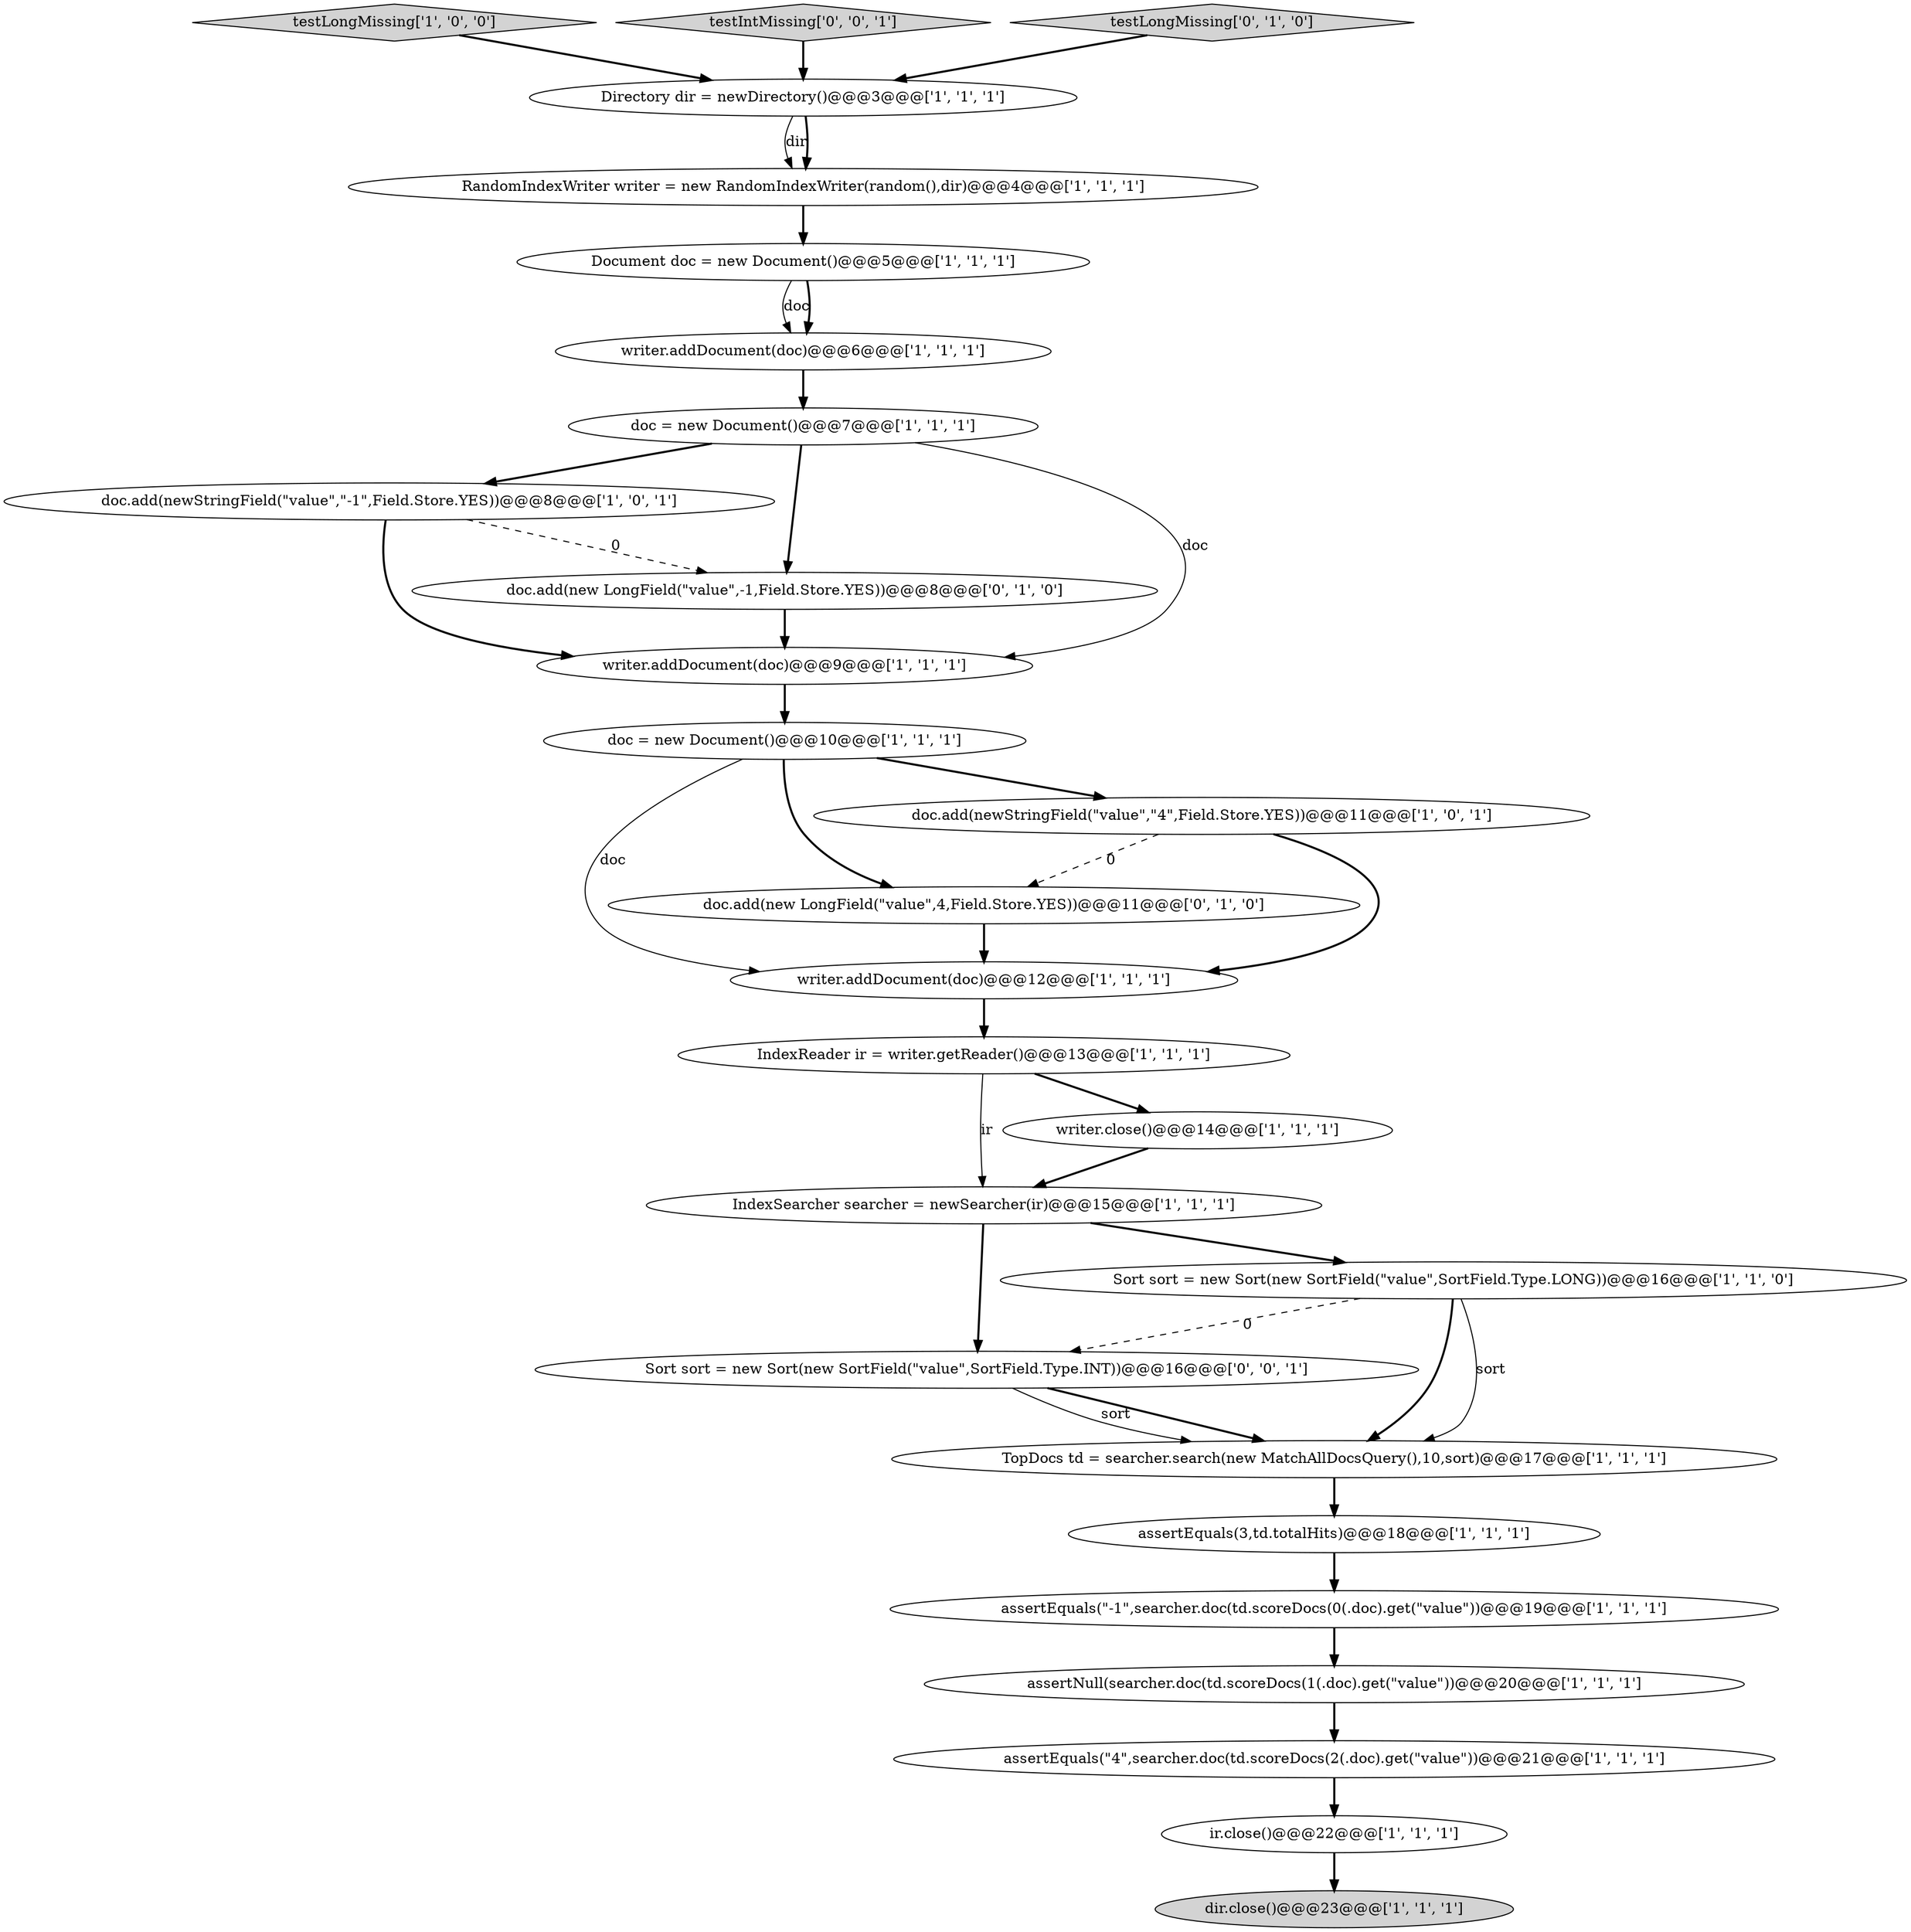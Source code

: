 digraph {
2 [style = filled, label = "doc = new Document()@@@10@@@['1', '1', '1']", fillcolor = white, shape = ellipse image = "AAA0AAABBB1BBB"];
9 [style = filled, label = "IndexReader ir = writer.getReader()@@@13@@@['1', '1', '1']", fillcolor = white, shape = ellipse image = "AAA0AAABBB1BBB"];
11 [style = filled, label = "doc.add(newStringField(\"value\",\"-1\",Field.Store.YES))@@@8@@@['1', '0', '1']", fillcolor = white, shape = ellipse image = "AAA0AAABBB1BBB"];
5 [style = filled, label = "doc = new Document()@@@7@@@['1', '1', '1']", fillcolor = white, shape = ellipse image = "AAA0AAABBB1BBB"];
17 [style = filled, label = "assertEquals(3,td.totalHits)@@@18@@@['1', '1', '1']", fillcolor = white, shape = ellipse image = "AAA0AAABBB1BBB"];
26 [style = filled, label = "Sort sort = new Sort(new SortField(\"value\",SortField.Type.INT))@@@16@@@['0', '0', '1']", fillcolor = white, shape = ellipse image = "AAA0AAABBB3BBB"];
6 [style = filled, label = "IndexSearcher searcher = newSearcher(ir)@@@15@@@['1', '1', '1']", fillcolor = white, shape = ellipse image = "AAA0AAABBB1BBB"];
23 [style = filled, label = "doc.add(new LongField(\"value\",4,Field.Store.YES))@@@11@@@['0', '1', '0']", fillcolor = white, shape = ellipse image = "AAA1AAABBB2BBB"];
1 [style = filled, label = "dir.close()@@@23@@@['1', '1', '1']", fillcolor = lightgray, shape = ellipse image = "AAA0AAABBB1BBB"];
18 [style = filled, label = "TopDocs td = searcher.search(new MatchAllDocsQuery(),10,sort)@@@17@@@['1', '1', '1']", fillcolor = white, shape = ellipse image = "AAA0AAABBB1BBB"];
19 [style = filled, label = "writer.close()@@@14@@@['1', '1', '1']", fillcolor = white, shape = ellipse image = "AAA0AAABBB1BBB"];
0 [style = filled, label = "Sort sort = new Sort(new SortField(\"value\",SortField.Type.LONG))@@@16@@@['1', '1', '0']", fillcolor = white, shape = ellipse image = "AAA0AAABBB1BBB"];
16 [style = filled, label = "assertEquals(\"4\",searcher.doc(td.scoreDocs(2(.doc).get(\"value\"))@@@21@@@['1', '1', '1']", fillcolor = white, shape = ellipse image = "AAA0AAABBB1BBB"];
13 [style = filled, label = "writer.addDocument(doc)@@@12@@@['1', '1', '1']", fillcolor = white, shape = ellipse image = "AAA0AAABBB1BBB"];
15 [style = filled, label = "testLongMissing['1', '0', '0']", fillcolor = lightgray, shape = diamond image = "AAA0AAABBB1BBB"];
25 [style = filled, label = "testIntMissing['0', '0', '1']", fillcolor = lightgray, shape = diamond image = "AAA0AAABBB3BBB"];
20 [style = filled, label = "doc.add(newStringField(\"value\",\"4\",Field.Store.YES))@@@11@@@['1', '0', '1']", fillcolor = white, shape = ellipse image = "AAA0AAABBB1BBB"];
10 [style = filled, label = "RandomIndexWriter writer = new RandomIndexWriter(random(),dir)@@@4@@@['1', '1', '1']", fillcolor = white, shape = ellipse image = "AAA0AAABBB1BBB"];
21 [style = filled, label = "assertEquals(\"-1\",searcher.doc(td.scoreDocs(0(.doc).get(\"value\"))@@@19@@@['1', '1', '1']", fillcolor = white, shape = ellipse image = "AAA0AAABBB1BBB"];
14 [style = filled, label = "ir.close()@@@22@@@['1', '1', '1']", fillcolor = white, shape = ellipse image = "AAA0AAABBB1BBB"];
8 [style = filled, label = "writer.addDocument(doc)@@@6@@@['1', '1', '1']", fillcolor = white, shape = ellipse image = "AAA0AAABBB1BBB"];
4 [style = filled, label = "Directory dir = newDirectory()@@@3@@@['1', '1', '1']", fillcolor = white, shape = ellipse image = "AAA0AAABBB1BBB"];
3 [style = filled, label = "Document doc = new Document()@@@5@@@['1', '1', '1']", fillcolor = white, shape = ellipse image = "AAA0AAABBB1BBB"];
12 [style = filled, label = "writer.addDocument(doc)@@@9@@@['1', '1', '1']", fillcolor = white, shape = ellipse image = "AAA0AAABBB1BBB"];
7 [style = filled, label = "assertNull(searcher.doc(td.scoreDocs(1(.doc).get(\"value\"))@@@20@@@['1', '1', '1']", fillcolor = white, shape = ellipse image = "AAA0AAABBB1BBB"];
24 [style = filled, label = "testLongMissing['0', '1', '0']", fillcolor = lightgray, shape = diamond image = "AAA0AAABBB2BBB"];
22 [style = filled, label = "doc.add(new LongField(\"value\",-1,Field.Store.YES))@@@8@@@['0', '1', '0']", fillcolor = white, shape = ellipse image = "AAA1AAABBB2BBB"];
9->19 [style = bold, label=""];
26->18 [style = bold, label=""];
0->26 [style = dashed, label="0"];
19->6 [style = bold, label=""];
11->12 [style = bold, label=""];
8->5 [style = bold, label=""];
17->21 [style = bold, label=""];
6->26 [style = bold, label=""];
12->2 [style = bold, label=""];
6->0 [style = bold, label=""];
7->16 [style = bold, label=""];
15->4 [style = bold, label=""];
24->4 [style = bold, label=""];
20->23 [style = dashed, label="0"];
3->8 [style = solid, label="doc"];
10->3 [style = bold, label=""];
11->22 [style = dashed, label="0"];
26->18 [style = solid, label="sort"];
9->6 [style = solid, label="ir"];
14->1 [style = bold, label=""];
5->12 [style = solid, label="doc"];
23->13 [style = bold, label=""];
2->13 [style = solid, label="doc"];
20->13 [style = bold, label=""];
25->4 [style = bold, label=""];
5->11 [style = bold, label=""];
2->20 [style = bold, label=""];
16->14 [style = bold, label=""];
4->10 [style = solid, label="dir"];
3->8 [style = bold, label=""];
21->7 [style = bold, label=""];
5->22 [style = bold, label=""];
4->10 [style = bold, label=""];
18->17 [style = bold, label=""];
13->9 [style = bold, label=""];
0->18 [style = solid, label="sort"];
22->12 [style = bold, label=""];
0->18 [style = bold, label=""];
2->23 [style = bold, label=""];
}
